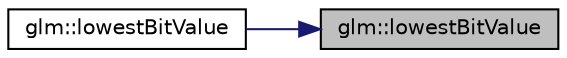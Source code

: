 digraph "glm::lowestBitValue"
{
 // LATEX_PDF_SIZE
  edge [fontname="Helvetica",fontsize="10",labelfontname="Helvetica",labelfontsize="10"];
  node [fontname="Helvetica",fontsize="10",shape=record];
  rankdir="RL";
  Node1 [label="glm::lowestBitValue",height=0.2,width=0.4,color="black", fillcolor="grey75", style="filled", fontcolor="black",tooltip=" "];
  Node1 -> Node2 [dir="back",color="midnightblue",fontsize="10",style="solid",fontname="Helvetica"];
  Node2 [label="glm::lowestBitValue",height=0.2,width=0.4,color="black", fillcolor="white", style="filled",URL="$namespaceglm.html#a8356fb652bcea62e130a6526e724369f",tooltip=" "];
}
